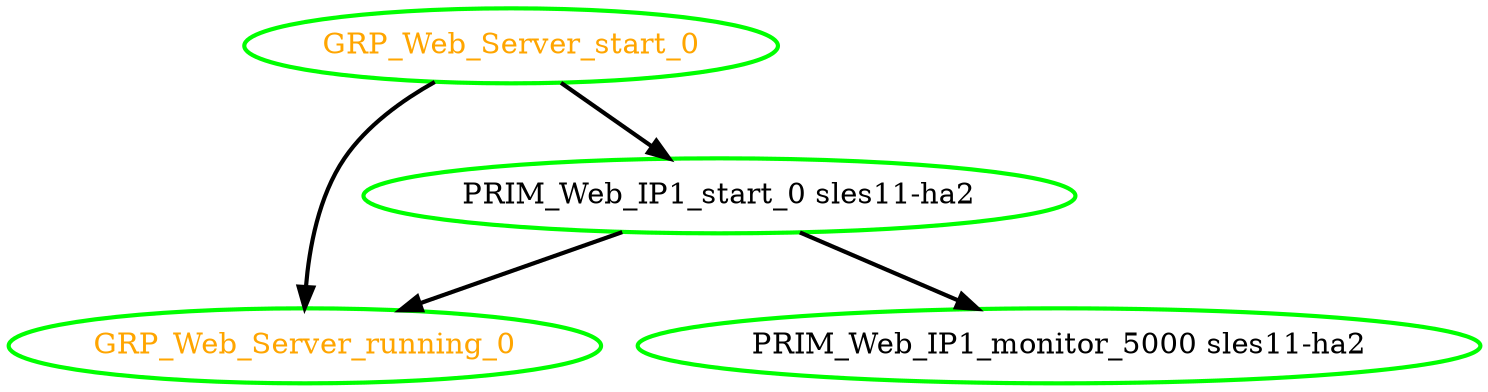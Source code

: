 digraph "g" {
"GRP_Web_Server_running_0" [ style=bold color="green" fontcolor="orange"  ]
"GRP_Web_Server_start_0" -> "GRP_Web_Server_running_0" [ style = bold]
"GRP_Web_Server_start_0" -> "PRIM_Web_IP1_start_0 sles11-ha2" [ style = bold]
"GRP_Web_Server_start_0" [ style=bold color="green" fontcolor="orange"  ]
"PRIM_Web_IP1_monitor_5000 sles11-ha2" [ style=bold color="green" fontcolor="black"  ]
"PRIM_Web_IP1_start_0 sles11-ha2" -> "GRP_Web_Server_running_0" [ style = bold]
"PRIM_Web_IP1_start_0 sles11-ha2" -> "PRIM_Web_IP1_monitor_5000 sles11-ha2" [ style = bold]
"PRIM_Web_IP1_start_0 sles11-ha2" [ style=bold color="green" fontcolor="black"  ]
}
